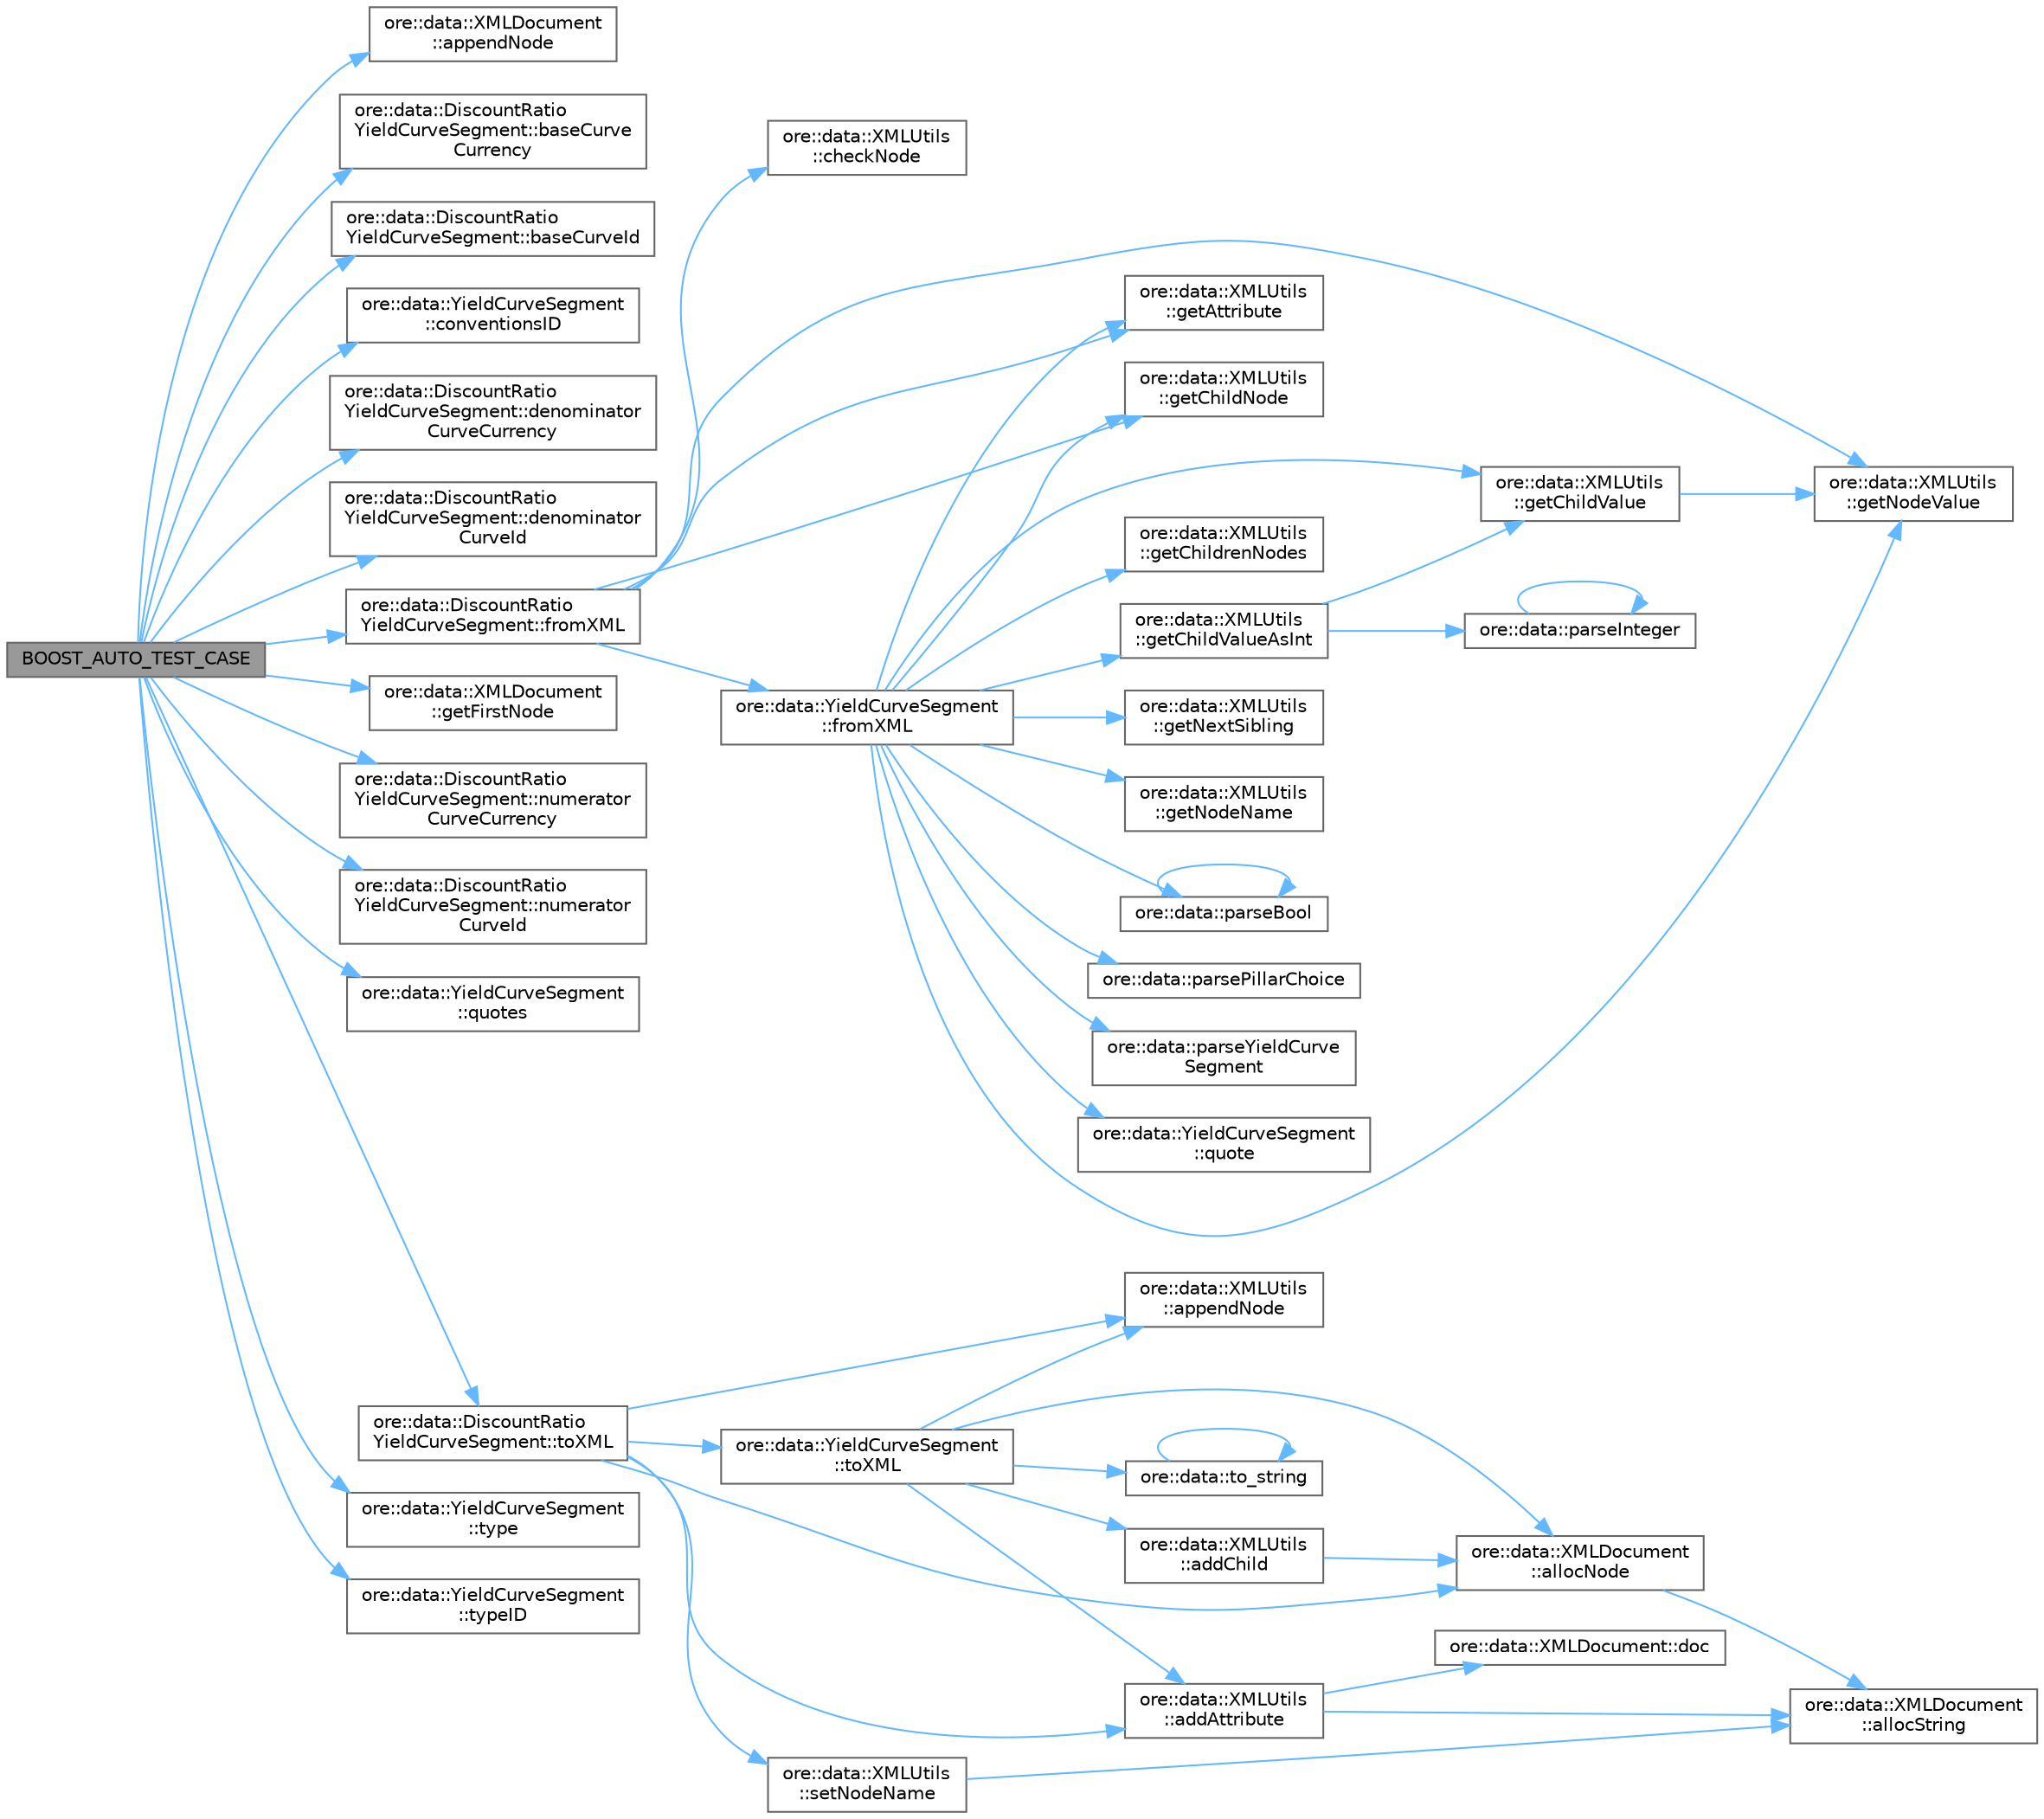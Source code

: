 digraph "BOOST_AUTO_TEST_CASE"
{
 // INTERACTIVE_SVG=YES
 // LATEX_PDF_SIZE
  bgcolor="transparent";
  edge [fontname=Helvetica,fontsize=10,labelfontname=Helvetica,labelfontsize=10];
  node [fontname=Helvetica,fontsize=10,shape=box,height=0.2,width=0.4];
  rankdir="LR";
  Node1 [label="BOOST_AUTO_TEST_CASE",height=0.2,width=0.4,color="gray40", fillcolor="grey60", style="filled", fontcolor="black",tooltip=" "];
  Node1 -> Node2 [color="steelblue1",style="solid"];
  Node2 [label="ore::data::XMLDocument\l::appendNode",height=0.2,width=0.4,color="grey40", fillcolor="white", style="filled",URL="$classore_1_1data_1_1_x_m_l_document.html#a079b7b275c5d8cd0b3aef9dd8c29b5ae",tooltip=" "];
  Node1 -> Node3 [color="steelblue1",style="solid"];
  Node3 [label="ore::data::DiscountRatio\lYieldCurveSegment::baseCurve\lCurrency",height=0.2,width=0.4,color="grey40", fillcolor="white", style="filled",URL="$classore_1_1data_1_1_discount_ratio_yield_curve_segment.html#a55b200ffbe18c5d02d00882c7114b693",tooltip=" "];
  Node1 -> Node4 [color="steelblue1",style="solid"];
  Node4 [label="ore::data::DiscountRatio\lYieldCurveSegment::baseCurveId",height=0.2,width=0.4,color="grey40", fillcolor="white", style="filled",URL="$classore_1_1data_1_1_discount_ratio_yield_curve_segment.html#ae58184c68b9b6bef54da0d417f15bdea",tooltip=" "];
  Node1 -> Node5 [color="steelblue1",style="solid"];
  Node5 [label="ore::data::YieldCurveSegment\l::conventionsID",height=0.2,width=0.4,color="grey40", fillcolor="white", style="filled",URL="$classore_1_1data_1_1_yield_curve_segment.html#a3cb9a07408c74617ce55aea01ab777e3",tooltip=" "];
  Node1 -> Node6 [color="steelblue1",style="solid"];
  Node6 [label="ore::data::DiscountRatio\lYieldCurveSegment::denominator\lCurveCurrency",height=0.2,width=0.4,color="grey40", fillcolor="white", style="filled",URL="$classore_1_1data_1_1_discount_ratio_yield_curve_segment.html#a5a3640217daa1ed1b1a83a606e156963",tooltip=" "];
  Node1 -> Node7 [color="steelblue1",style="solid"];
  Node7 [label="ore::data::DiscountRatio\lYieldCurveSegment::denominator\lCurveId",height=0.2,width=0.4,color="grey40", fillcolor="white", style="filled",URL="$classore_1_1data_1_1_discount_ratio_yield_curve_segment.html#abe3deaf2845ae1e6a781ad8ba6e86dfe",tooltip=" "];
  Node1 -> Node8 [color="steelblue1",style="solid"];
  Node8 [label="ore::data::DiscountRatio\lYieldCurveSegment::fromXML",height=0.2,width=0.4,color="grey40", fillcolor="white", style="filled",URL="$classore_1_1data_1_1_discount_ratio_yield_curve_segment.html#a7741ae0fc924943de5bfe02928262eb7",tooltip=" "];
  Node8 -> Node9 [color="steelblue1",style="solid"];
  Node9 [label="ore::data::XMLUtils\l::checkNode",height=0.2,width=0.4,color="grey40", fillcolor="white", style="filled",URL="$classore_1_1data_1_1_x_m_l_utils.html#a37c092916f4bdf10d4fbf6bb9e474db7",tooltip=" "];
  Node8 -> Node10 [color="steelblue1",style="solid"];
  Node10 [label="ore::data::YieldCurveSegment\l::fromXML",height=0.2,width=0.4,color="grey40", fillcolor="white", style="filled",URL="$classore_1_1data_1_1_yield_curve_segment.html#a7741ae0fc924943de5bfe02928262eb7",tooltip=" "];
  Node10 -> Node11 [color="steelblue1",style="solid"];
  Node11 [label="ore::data::XMLUtils\l::getAttribute",height=0.2,width=0.4,color="grey40", fillcolor="white", style="filled",URL="$classore_1_1data_1_1_x_m_l_utils.html#a2d656de3f92d61e867ec7a3c88ad4015",tooltip=" "];
  Node10 -> Node12 [color="steelblue1",style="solid"];
  Node12 [label="ore::data::XMLUtils\l::getChildNode",height=0.2,width=0.4,color="grey40", fillcolor="white", style="filled",URL="$classore_1_1data_1_1_x_m_l_utils.html#a5f2b91a4af900e85c356cfe807e64501",tooltip=" "];
  Node10 -> Node13 [color="steelblue1",style="solid"];
  Node13 [label="ore::data::XMLUtils\l::getChildrenNodes",height=0.2,width=0.4,color="grey40", fillcolor="white", style="filled",URL="$classore_1_1data_1_1_x_m_l_utils.html#a42678b2a0d7c4052dc19123914359ec1",tooltip="Returns all the children with a given name."];
  Node10 -> Node14 [color="steelblue1",style="solid"];
  Node14 [label="ore::data::XMLUtils\l::getChildValue",height=0.2,width=0.4,color="grey40", fillcolor="white", style="filled",URL="$classore_1_1data_1_1_x_m_l_utils.html#a5a1307174ddefdb3aad6e3bd8cc63b27",tooltip=" "];
  Node14 -> Node15 [color="steelblue1",style="solid"];
  Node15 [label="ore::data::XMLUtils\l::getNodeValue",height=0.2,width=0.4,color="grey40", fillcolor="white", style="filled",URL="$classore_1_1data_1_1_x_m_l_utils.html#a6704501b110fa9d056096df3e05f0df2",tooltip="Get a node's value."];
  Node10 -> Node16 [color="steelblue1",style="solid"];
  Node16 [label="ore::data::XMLUtils\l::getChildValueAsInt",height=0.2,width=0.4,color="grey40", fillcolor="white", style="filled",URL="$classore_1_1data_1_1_x_m_l_utils.html#a671fddcd84c82969a0291db7976113ef",tooltip=" "];
  Node16 -> Node14 [color="steelblue1",style="solid"];
  Node16 -> Node17 [color="steelblue1",style="solid"];
  Node17 [label="ore::data::parseInteger",height=0.2,width=0.4,color="grey40", fillcolor="white", style="filled",URL="$group__utilities.html#gaecd67eda4fb5f4859bb8f6d383547721",tooltip="Convert text to QuantLib::Integer."];
  Node17 -> Node17 [color="steelblue1",style="solid"];
  Node10 -> Node18 [color="steelblue1",style="solid"];
  Node18 [label="ore::data::XMLUtils\l::getNextSibling",height=0.2,width=0.4,color="grey40", fillcolor="white", style="filled",URL="$classore_1_1data_1_1_x_m_l_utils.html#a7fedec5ac495a3e67a9abd7e4aae74aa",tooltip="Get a node's next sibling node."];
  Node10 -> Node19 [color="steelblue1",style="solid"];
  Node19 [label="ore::data::XMLUtils\l::getNodeName",height=0.2,width=0.4,color="grey40", fillcolor="white", style="filled",URL="$classore_1_1data_1_1_x_m_l_utils.html#a4e041c36cab0a16681fb41dfbd991882",tooltip="Get and set a node's name."];
  Node10 -> Node15 [color="steelblue1",style="solid"];
  Node10 -> Node20 [color="steelblue1",style="solid"];
  Node20 [label="ore::data::parseBool",height=0.2,width=0.4,color="grey40", fillcolor="white", style="filled",URL="$group__utilities.html#ga94621f11193864fa1338296232dc5be9",tooltip="Convert text to bool."];
  Node20 -> Node20 [color="steelblue1",style="solid"];
  Node10 -> Node21 [color="steelblue1",style="solid"];
  Node21 [label="ore::data::parsePillarChoice",height=0.2,width=0.4,color="grey40", fillcolor="white", style="filled",URL="$group__utilities.html#ga78ce21e1e0c9a12e9fad928ce65ba392",tooltip="Convert text to QuantLib::Pillar::Choice."];
  Node10 -> Node22 [color="steelblue1",style="solid"];
  Node22 [label="ore::data::parseYieldCurve\lSegment",height=0.2,width=0.4,color="grey40", fillcolor="white", style="filled",URL="$namespaceore_1_1data.html#a8394539e6352d2bc2c0d042b5eeb8c5c",tooltip=" "];
  Node10 -> Node23 [color="steelblue1",style="solid"];
  Node23 [label="ore::data::YieldCurveSegment\l::quote",height=0.2,width=0.4,color="grey40", fillcolor="white", style="filled",URL="$classore_1_1data_1_1_yield_curve_segment.html#a8eb036f60edc0ee8f9a871d37aa4ff78",tooltip="Utility to build a quote, optional flag defaults to false."];
  Node8 -> Node11 [color="steelblue1",style="solid"];
  Node8 -> Node12 [color="steelblue1",style="solid"];
  Node8 -> Node15 [color="steelblue1",style="solid"];
  Node1 -> Node24 [color="steelblue1",style="solid"];
  Node24 [label="ore::data::XMLDocument\l::getFirstNode",height=0.2,width=0.4,color="grey40", fillcolor="white", style="filled",URL="$classore_1_1data_1_1_x_m_l_document.html#adc51f551b19a2cabd09440c56d4119d6",tooltip=" "];
  Node1 -> Node25 [color="steelblue1",style="solid"];
  Node25 [label="ore::data::DiscountRatio\lYieldCurveSegment::numerator\lCurveCurrency",height=0.2,width=0.4,color="grey40", fillcolor="white", style="filled",URL="$classore_1_1data_1_1_discount_ratio_yield_curve_segment.html#ab897bd317d5bf445a1dd053dfbf4d4b0",tooltip=" "];
  Node1 -> Node26 [color="steelblue1",style="solid"];
  Node26 [label="ore::data::DiscountRatio\lYieldCurveSegment::numerator\lCurveId",height=0.2,width=0.4,color="grey40", fillcolor="white", style="filled",URL="$classore_1_1data_1_1_discount_ratio_yield_curve_segment.html#aaa9ca441ec2241ef2f3ce021fd4ce736",tooltip=" "];
  Node1 -> Node27 [color="steelblue1",style="solid"];
  Node27 [label="ore::data::YieldCurveSegment\l::quotes",height=0.2,width=0.4,color="grey40", fillcolor="white", style="filled",URL="$classore_1_1data_1_1_yield_curve_segment.html#a31f5bbb2ee77440d9bdb730a25c1ea98",tooltip=" "];
  Node1 -> Node28 [color="steelblue1",style="solid"];
  Node28 [label="ore::data::DiscountRatio\lYieldCurveSegment::toXML",height=0.2,width=0.4,color="grey40", fillcolor="white", style="filled",URL="$classore_1_1data_1_1_discount_ratio_yield_curve_segment.html#a7efefb9270d6c4933e4c96de0771f17a",tooltip=" "];
  Node28 -> Node29 [color="steelblue1",style="solid"];
  Node29 [label="ore::data::XMLUtils\l::addAttribute",height=0.2,width=0.4,color="grey40", fillcolor="white", style="filled",URL="$classore_1_1data_1_1_x_m_l_utils.html#a226c81c31def2ba2c853ca803d1fafc5",tooltip=" "];
  Node29 -> Node30 [color="steelblue1",style="solid"];
  Node30 [label="ore::data::XMLDocument\l::allocString",height=0.2,width=0.4,color="grey40", fillcolor="white", style="filled",URL="$classore_1_1data_1_1_x_m_l_document.html#ae3474059e483990f3afea260096e5c90",tooltip=" "];
  Node29 -> Node31 [color="steelblue1",style="solid"];
  Node31 [label="ore::data::XMLDocument::doc",height=0.2,width=0.4,color="grey40", fillcolor="white", style="filled",URL="$classore_1_1data_1_1_x_m_l_document.html#a46d969cdb00bff64f3f4c0d2975a08d3",tooltip=" "];
  Node28 -> Node32 [color="steelblue1",style="solid"];
  Node32 [label="ore::data::XMLDocument\l::allocNode",height=0.2,width=0.4,color="grey40", fillcolor="white", style="filled",URL="$classore_1_1data_1_1_x_m_l_document.html#a8717c517803f0df2e693e3cadefeafd7",tooltip="util functions that wrap rapidxml"];
  Node32 -> Node30 [color="steelblue1",style="solid"];
  Node28 -> Node33 [color="steelblue1",style="solid"];
  Node33 [label="ore::data::XMLUtils\l::appendNode",height=0.2,width=0.4,color="grey40", fillcolor="white", style="filled",URL="$classore_1_1data_1_1_x_m_l_utils.html#ae646b9cdf949a88f35c36c18bf90b370",tooltip=" "];
  Node28 -> Node34 [color="steelblue1",style="solid"];
  Node34 [label="ore::data::XMLUtils\l::setNodeName",height=0.2,width=0.4,color="grey40", fillcolor="white", style="filled",URL="$classore_1_1data_1_1_x_m_l_utils.html#ac1ace6a9e07990c65081057f2ecdf164",tooltip=" "];
  Node34 -> Node30 [color="steelblue1",style="solid"];
  Node28 -> Node35 [color="steelblue1",style="solid"];
  Node35 [label="ore::data::YieldCurveSegment\l::toXML",height=0.2,width=0.4,color="grey40", fillcolor="white", style="filled",URL="$classore_1_1data_1_1_yield_curve_segment.html#a7efefb9270d6c4933e4c96de0771f17a",tooltip=" "];
  Node35 -> Node29 [color="steelblue1",style="solid"];
  Node35 -> Node36 [color="steelblue1",style="solid"];
  Node36 [label="ore::data::XMLUtils\l::addChild",height=0.2,width=0.4,color="grey40", fillcolor="white", style="filled",URL="$classore_1_1data_1_1_x_m_l_utils.html#aced1fd4bd35df3642d8022301744b138",tooltip=" "];
  Node36 -> Node32 [color="steelblue1",style="solid"];
  Node35 -> Node32 [color="steelblue1",style="solid"];
  Node35 -> Node33 [color="steelblue1",style="solid"];
  Node35 -> Node37 [color="steelblue1",style="solid"];
  Node37 [label="ore::data::to_string",height=0.2,width=0.4,color="grey40", fillcolor="white", style="filled",URL="$namespaceore_1_1data.html#a86651dfeb5c18ee891f7a4734d8cf455",tooltip=" "];
  Node37 -> Node37 [color="steelblue1",style="solid"];
  Node1 -> Node38 [color="steelblue1",style="solid"];
  Node38 [label="ore::data::YieldCurveSegment\l::type",height=0.2,width=0.4,color="grey40", fillcolor="white", style="filled",URL="$classore_1_1data_1_1_yield_curve_segment.html#adf4a6727c689e0038cf2cdd158d5ed2c",tooltip=" "];
  Node1 -> Node39 [color="steelblue1",style="solid"];
  Node39 [label="ore::data::YieldCurveSegment\l::typeID",height=0.2,width=0.4,color="grey40", fillcolor="white", style="filled",URL="$classore_1_1data_1_1_yield_curve_segment.html#a82051ad7d0ad8e6117e7fd73143d3fa4",tooltip=" "];
}
